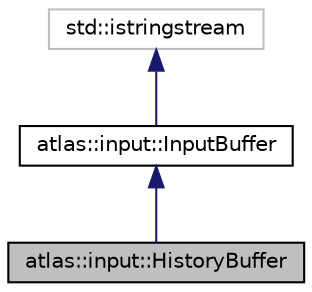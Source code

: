 digraph "atlas::input::HistoryBuffer"
{
  edge [fontname="Helvetica",fontsize="10",labelfontname="Helvetica",labelfontsize="10"];
  node [fontname="Helvetica",fontsize="10",shape=record];
  Node1 [label="atlas::input::HistoryBuffer",height=0.2,width=0.4,color="black", fillcolor="grey75", style="filled", fontcolor="black"];
  Node2 -> Node1 [dir="back",color="midnightblue",fontsize="10",style="solid",fontname="Helvetica"];
  Node2 [label="atlas::input::InputBuffer",height=0.2,width=0.4,color="black", fillcolor="white", style="filled",URL="$classatlas_1_1input_1_1InputBuffer.html"];
  Node3 -> Node2 [dir="back",color="midnightblue",fontsize="10",style="solid",fontname="Helvetica"];
  Node3 [label="std::istringstream",height=0.2,width=0.4,color="grey75", fillcolor="white", style="filled"];
}
